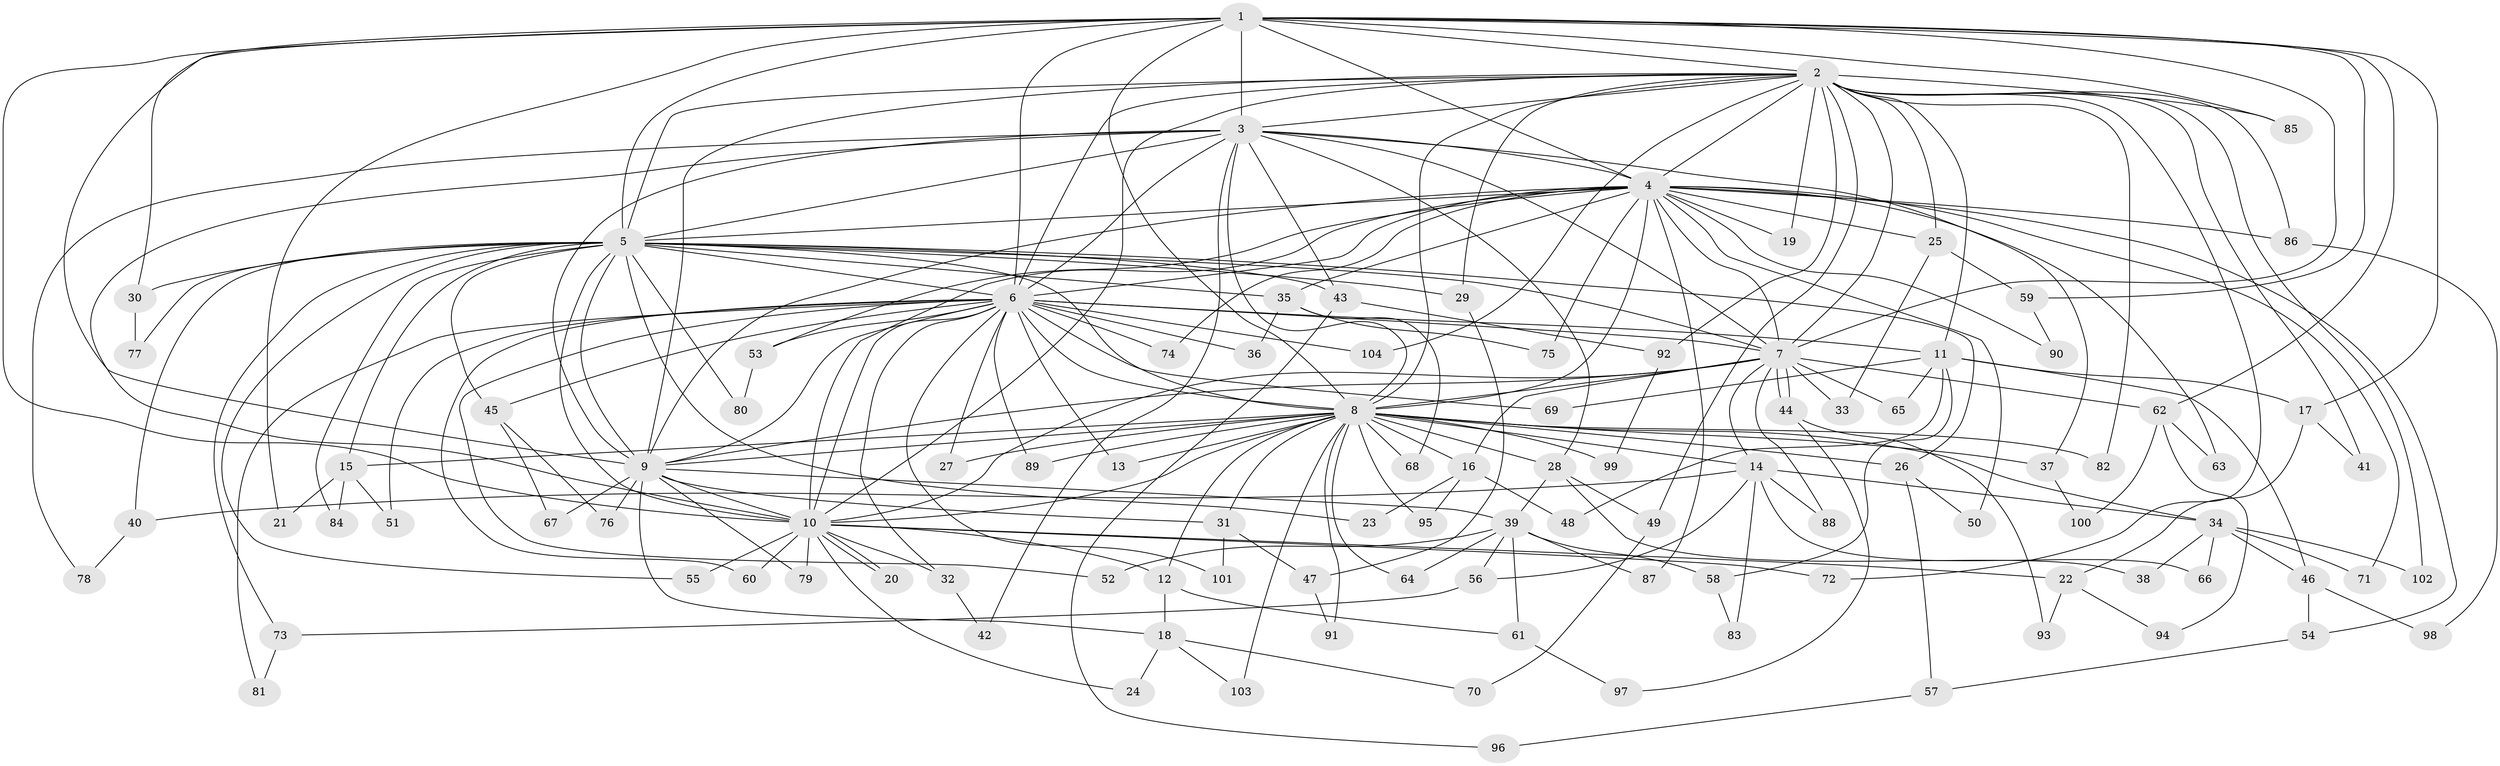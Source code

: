 // coarse degree distribution, {18: 0.013157894736842105, 26: 0.013157894736842105, 12: 0.013157894736842105, 19: 0.013157894736842105, 21: 0.013157894736842105, 22: 0.013157894736842105, 23: 0.013157894736842105, 17: 0.013157894736842105, 10: 0.013157894736842105, 2: 0.4473684210526316, 7: 0.02631578947368421, 5: 0.039473684210526314, 4: 0.13157894736842105, 3: 0.2236842105263158, 8: 0.013157894736842105}
// Generated by graph-tools (version 1.1) at 2025/51/02/27/25 19:51:51]
// undirected, 104 vertices, 233 edges
graph export_dot {
graph [start="1"]
  node [color=gray90,style=filled];
  1;
  2;
  3;
  4;
  5;
  6;
  7;
  8;
  9;
  10;
  11;
  12;
  13;
  14;
  15;
  16;
  17;
  18;
  19;
  20;
  21;
  22;
  23;
  24;
  25;
  26;
  27;
  28;
  29;
  30;
  31;
  32;
  33;
  34;
  35;
  36;
  37;
  38;
  39;
  40;
  41;
  42;
  43;
  44;
  45;
  46;
  47;
  48;
  49;
  50;
  51;
  52;
  53;
  54;
  55;
  56;
  57;
  58;
  59;
  60;
  61;
  62;
  63;
  64;
  65;
  66;
  67;
  68;
  69;
  70;
  71;
  72;
  73;
  74;
  75;
  76;
  77;
  78;
  79;
  80;
  81;
  82;
  83;
  84;
  85;
  86;
  87;
  88;
  89;
  90;
  91;
  92;
  93;
  94;
  95;
  96;
  97;
  98;
  99;
  100;
  101;
  102;
  103;
  104;
  1 -- 2;
  1 -- 3;
  1 -- 4;
  1 -- 5;
  1 -- 6;
  1 -- 7;
  1 -- 8;
  1 -- 9;
  1 -- 10;
  1 -- 17;
  1 -- 21;
  1 -- 30;
  1 -- 59;
  1 -- 62;
  1 -- 85;
  2 -- 3;
  2 -- 4;
  2 -- 5;
  2 -- 6;
  2 -- 7;
  2 -- 8;
  2 -- 9;
  2 -- 10;
  2 -- 11;
  2 -- 19;
  2 -- 25;
  2 -- 29;
  2 -- 41;
  2 -- 49;
  2 -- 72;
  2 -- 82;
  2 -- 85;
  2 -- 86;
  2 -- 92;
  2 -- 102;
  2 -- 104;
  3 -- 4;
  3 -- 5;
  3 -- 6;
  3 -- 7;
  3 -- 8;
  3 -- 9;
  3 -- 10;
  3 -- 28;
  3 -- 37;
  3 -- 42;
  3 -- 43;
  3 -- 78;
  4 -- 5;
  4 -- 6;
  4 -- 7;
  4 -- 8;
  4 -- 9;
  4 -- 10;
  4 -- 19;
  4 -- 25;
  4 -- 35;
  4 -- 50;
  4 -- 53;
  4 -- 54;
  4 -- 63;
  4 -- 71;
  4 -- 74;
  4 -- 75;
  4 -- 86;
  4 -- 87;
  4 -- 90;
  5 -- 6;
  5 -- 7;
  5 -- 8;
  5 -- 9;
  5 -- 10;
  5 -- 15;
  5 -- 23;
  5 -- 26;
  5 -- 29;
  5 -- 30;
  5 -- 35;
  5 -- 40;
  5 -- 43;
  5 -- 45;
  5 -- 55;
  5 -- 73;
  5 -- 77;
  5 -- 80;
  5 -- 84;
  6 -- 7;
  6 -- 8;
  6 -- 9;
  6 -- 10;
  6 -- 11;
  6 -- 13;
  6 -- 27;
  6 -- 32;
  6 -- 36;
  6 -- 45;
  6 -- 51;
  6 -- 52;
  6 -- 53;
  6 -- 60;
  6 -- 69;
  6 -- 74;
  6 -- 81;
  6 -- 89;
  6 -- 101;
  6 -- 104;
  7 -- 8;
  7 -- 9;
  7 -- 10;
  7 -- 14;
  7 -- 16;
  7 -- 33;
  7 -- 44;
  7 -- 44;
  7 -- 62;
  7 -- 65;
  7 -- 88;
  8 -- 9;
  8 -- 10;
  8 -- 12;
  8 -- 13;
  8 -- 14;
  8 -- 15;
  8 -- 16;
  8 -- 26;
  8 -- 27;
  8 -- 28;
  8 -- 31;
  8 -- 34;
  8 -- 37;
  8 -- 64;
  8 -- 68;
  8 -- 82;
  8 -- 89;
  8 -- 91;
  8 -- 95;
  8 -- 99;
  8 -- 103;
  9 -- 10;
  9 -- 18;
  9 -- 31;
  9 -- 39;
  9 -- 67;
  9 -- 76;
  9 -- 79;
  10 -- 12;
  10 -- 20;
  10 -- 20;
  10 -- 22;
  10 -- 24;
  10 -- 32;
  10 -- 55;
  10 -- 60;
  10 -- 72;
  10 -- 79;
  11 -- 17;
  11 -- 46;
  11 -- 48;
  11 -- 58;
  11 -- 65;
  11 -- 69;
  12 -- 18;
  12 -- 61;
  14 -- 34;
  14 -- 40;
  14 -- 56;
  14 -- 66;
  14 -- 83;
  14 -- 88;
  15 -- 21;
  15 -- 51;
  15 -- 84;
  16 -- 23;
  16 -- 48;
  16 -- 95;
  17 -- 22;
  17 -- 41;
  18 -- 24;
  18 -- 70;
  18 -- 103;
  22 -- 93;
  22 -- 94;
  25 -- 33;
  25 -- 59;
  26 -- 50;
  26 -- 57;
  28 -- 38;
  28 -- 39;
  28 -- 49;
  29 -- 47;
  30 -- 77;
  31 -- 47;
  31 -- 101;
  32 -- 42;
  34 -- 38;
  34 -- 46;
  34 -- 66;
  34 -- 71;
  34 -- 102;
  35 -- 36;
  35 -- 68;
  35 -- 75;
  37 -- 100;
  39 -- 52;
  39 -- 56;
  39 -- 58;
  39 -- 61;
  39 -- 64;
  39 -- 87;
  40 -- 78;
  43 -- 92;
  43 -- 96;
  44 -- 93;
  44 -- 97;
  45 -- 67;
  45 -- 76;
  46 -- 54;
  46 -- 98;
  47 -- 91;
  49 -- 70;
  53 -- 80;
  54 -- 57;
  56 -- 73;
  57 -- 96;
  58 -- 83;
  59 -- 90;
  61 -- 97;
  62 -- 63;
  62 -- 94;
  62 -- 100;
  73 -- 81;
  86 -- 98;
  92 -- 99;
}
